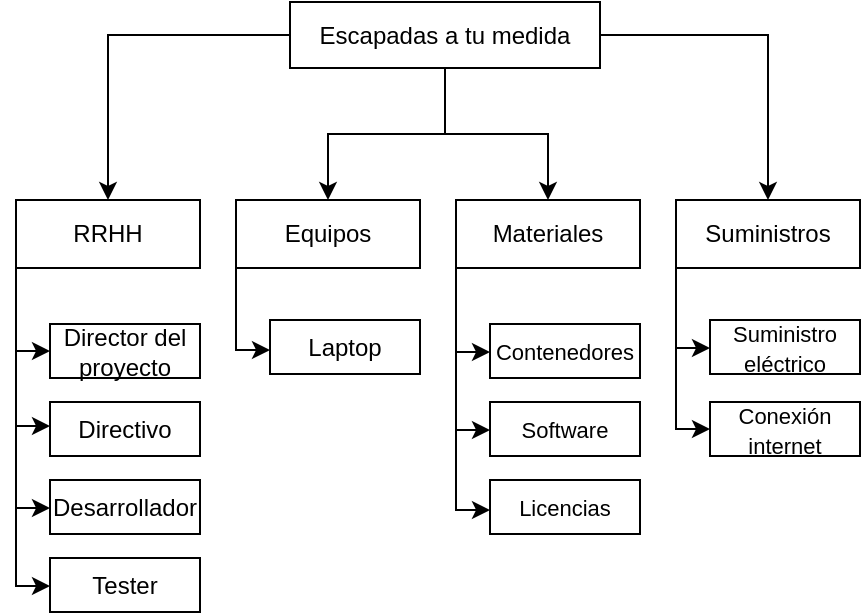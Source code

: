 <mxfile version="24.8.2">
  <diagram name="Página-1" id="r5XhGZxYWtpD0l__VyBy">
    <mxGraphModel grid="0" page="1" gridSize="10" guides="1" tooltips="1" connect="1" arrows="1" fold="1" pageScale="1" pageWidth="827" pageHeight="1169" math="0" shadow="0">
      <root>
        <mxCell id="0" />
        <mxCell id="1" parent="0" />
        <mxCell id="jXdZrEpv5zFHHM0A_ia6-14" style="edgeStyle=orthogonalEdgeStyle;rounded=0;orthogonalLoop=1;jettySize=auto;html=1;" edge="1" parent="1" source="jXdZrEpv5zFHHM0A_ia6-1" target="jXdZrEpv5zFHHM0A_ia6-2">
          <mxGeometry relative="1" as="geometry" />
        </mxCell>
        <mxCell id="jXdZrEpv5zFHHM0A_ia6-15" style="edgeStyle=orthogonalEdgeStyle;rounded=0;orthogonalLoop=1;jettySize=auto;html=1;" edge="1" parent="1" source="jXdZrEpv5zFHHM0A_ia6-1" target="jXdZrEpv5zFHHM0A_ia6-10">
          <mxGeometry relative="1" as="geometry" />
        </mxCell>
        <mxCell id="jXdZrEpv5zFHHM0A_ia6-16" style="edgeStyle=orthogonalEdgeStyle;rounded=0;orthogonalLoop=1;jettySize=auto;html=1;" edge="1" parent="1" source="jXdZrEpv5zFHHM0A_ia6-1" target="jXdZrEpv5zFHHM0A_ia6-11">
          <mxGeometry relative="1" as="geometry" />
        </mxCell>
        <mxCell id="jXdZrEpv5zFHHM0A_ia6-17" style="edgeStyle=orthogonalEdgeStyle;rounded=0;orthogonalLoop=1;jettySize=auto;html=1;" edge="1" parent="1" source="jXdZrEpv5zFHHM0A_ia6-1" target="jXdZrEpv5zFHHM0A_ia6-12">
          <mxGeometry relative="1" as="geometry" />
        </mxCell>
        <mxCell id="jXdZrEpv5zFHHM0A_ia6-1" value="Escapadas a tu medida" style="rounded=0;whiteSpace=wrap;html=1;" vertex="1" parent="1">
          <mxGeometry x="256" y="248" width="155" height="33" as="geometry" />
        </mxCell>
        <mxCell id="jXdZrEpv5zFHHM0A_ia6-21" style="edgeStyle=orthogonalEdgeStyle;rounded=0;orthogonalLoop=1;jettySize=auto;html=1;exitX=0;exitY=1;exitDx=0;exitDy=0;entryX=0;entryY=0.5;entryDx=0;entryDy=0;" edge="1" parent="1" source="jXdZrEpv5zFHHM0A_ia6-2" target="jXdZrEpv5zFHHM0A_ia6-20">
          <mxGeometry relative="1" as="geometry">
            <Array as="points">
              <mxPoint x="119" y="423" />
            </Array>
          </mxGeometry>
        </mxCell>
        <mxCell id="jXdZrEpv5zFHHM0A_ia6-25" style="edgeStyle=orthogonalEdgeStyle;rounded=0;orthogonalLoop=1;jettySize=auto;html=1;exitX=0;exitY=1;exitDx=0;exitDy=0;" edge="1" parent="1" source="jXdZrEpv5zFHHM0A_ia6-2" target="jXdZrEpv5zFHHM0A_ia6-22">
          <mxGeometry relative="1" as="geometry">
            <Array as="points">
              <mxPoint x="119" y="460" />
            </Array>
          </mxGeometry>
        </mxCell>
        <mxCell id="jXdZrEpv5zFHHM0A_ia6-26" style="edgeStyle=orthogonalEdgeStyle;rounded=0;orthogonalLoop=1;jettySize=auto;html=1;exitX=0;exitY=1;exitDx=0;exitDy=0;" edge="1" parent="1" source="jXdZrEpv5zFHHM0A_ia6-2" target="jXdZrEpv5zFHHM0A_ia6-23">
          <mxGeometry relative="1" as="geometry">
            <Array as="points">
              <mxPoint x="119" y="501" />
            </Array>
          </mxGeometry>
        </mxCell>
        <mxCell id="nwjV-LNhlnBEkXLPuUKB-2" style="edgeStyle=orthogonalEdgeStyle;rounded=0;orthogonalLoop=1;jettySize=auto;html=1;exitX=0;exitY=1;exitDx=0;exitDy=0;" edge="1" parent="1" source="jXdZrEpv5zFHHM0A_ia6-2" target="nwjV-LNhlnBEkXLPuUKB-1">
          <mxGeometry relative="1" as="geometry">
            <Array as="points">
              <mxPoint x="119" y="540" />
            </Array>
          </mxGeometry>
        </mxCell>
        <mxCell id="jXdZrEpv5zFHHM0A_ia6-2" value="RRHH" style="rounded=0;whiteSpace=wrap;html=1;" vertex="1" parent="1">
          <mxGeometry x="119" y="347" width="92" height="34" as="geometry" />
        </mxCell>
        <mxCell id="jXdZrEpv5zFHHM0A_ia6-30" style="edgeStyle=orthogonalEdgeStyle;rounded=0;orthogonalLoop=1;jettySize=auto;html=1;exitX=0;exitY=1;exitDx=0;exitDy=0;" edge="1" parent="1" source="jXdZrEpv5zFHHM0A_ia6-10" target="jXdZrEpv5zFHHM0A_ia6-28">
          <mxGeometry relative="1" as="geometry">
            <Array as="points">
              <mxPoint x="229" y="422" />
            </Array>
          </mxGeometry>
        </mxCell>
        <mxCell id="jXdZrEpv5zFHHM0A_ia6-10" value="Equipos" style="rounded=0;whiteSpace=wrap;html=1;" vertex="1" parent="1">
          <mxGeometry x="229" y="347" width="92" height="34" as="geometry" />
        </mxCell>
        <mxCell id="jXdZrEpv5zFHHM0A_ia6-37" style="edgeStyle=orthogonalEdgeStyle;rounded=0;orthogonalLoop=1;jettySize=auto;html=1;exitX=0;exitY=1;exitDx=0;exitDy=0;" edge="1" parent="1" source="jXdZrEpv5zFHHM0A_ia6-11" target="jXdZrEpv5zFHHM0A_ia6-32">
          <mxGeometry relative="1" as="geometry">
            <Array as="points">
              <mxPoint x="339" y="423" />
            </Array>
          </mxGeometry>
        </mxCell>
        <mxCell id="jXdZrEpv5zFHHM0A_ia6-38" style="edgeStyle=orthogonalEdgeStyle;rounded=0;orthogonalLoop=1;jettySize=auto;html=1;" edge="1" parent="1" source="jXdZrEpv5zFHHM0A_ia6-11" target="jXdZrEpv5zFHHM0A_ia6-33">
          <mxGeometry relative="1" as="geometry">
            <Array as="points">
              <mxPoint x="339" y="462" />
            </Array>
          </mxGeometry>
        </mxCell>
        <mxCell id="jXdZrEpv5zFHHM0A_ia6-39" style="edgeStyle=orthogonalEdgeStyle;rounded=0;orthogonalLoop=1;jettySize=auto;html=1;exitX=0;exitY=1;exitDx=0;exitDy=0;" edge="1" parent="1" source="jXdZrEpv5zFHHM0A_ia6-11" target="jXdZrEpv5zFHHM0A_ia6-34">
          <mxGeometry relative="1" as="geometry">
            <Array as="points">
              <mxPoint x="339" y="502" />
            </Array>
          </mxGeometry>
        </mxCell>
        <mxCell id="jXdZrEpv5zFHHM0A_ia6-11" value="Materiales" style="rounded=0;whiteSpace=wrap;html=1;" vertex="1" parent="1">
          <mxGeometry x="339" y="347" width="92" height="34" as="geometry" />
        </mxCell>
        <mxCell id="jXdZrEpv5zFHHM0A_ia6-40" style="edgeStyle=orthogonalEdgeStyle;rounded=0;orthogonalLoop=1;jettySize=auto;html=1;exitX=0;exitY=1;exitDx=0;exitDy=0;" edge="1" parent="1" source="jXdZrEpv5zFHHM0A_ia6-12" target="jXdZrEpv5zFHHM0A_ia6-35">
          <mxGeometry relative="1" as="geometry">
            <Array as="points">
              <mxPoint x="449" y="421" />
            </Array>
          </mxGeometry>
        </mxCell>
        <mxCell id="jXdZrEpv5zFHHM0A_ia6-41" style="edgeStyle=orthogonalEdgeStyle;rounded=0;orthogonalLoop=1;jettySize=auto;html=1;" edge="1" parent="1" source="jXdZrEpv5zFHHM0A_ia6-12" target="jXdZrEpv5zFHHM0A_ia6-36">
          <mxGeometry relative="1" as="geometry">
            <Array as="points">
              <mxPoint x="449" y="460" />
              <mxPoint x="449" y="460" />
            </Array>
          </mxGeometry>
        </mxCell>
        <mxCell id="jXdZrEpv5zFHHM0A_ia6-12" value="Suministros" style="rounded=0;whiteSpace=wrap;html=1;" vertex="1" parent="1">
          <mxGeometry x="449" y="347" width="92" height="34" as="geometry" />
        </mxCell>
        <mxCell id="jXdZrEpv5zFHHM0A_ia6-20" value="Director del proyecto" style="rounded=0;whiteSpace=wrap;html=1;align=center;" vertex="1" parent="1">
          <mxGeometry x="136" y="409" width="75" height="27" as="geometry" />
        </mxCell>
        <mxCell id="jXdZrEpv5zFHHM0A_ia6-22" value="Directivo" style="rounded=0;whiteSpace=wrap;html=1;" vertex="1" parent="1">
          <mxGeometry x="136" y="448" width="75" height="27" as="geometry" />
        </mxCell>
        <mxCell id="jXdZrEpv5zFHHM0A_ia6-23" value="Desarrollador" style="rounded=0;whiteSpace=wrap;html=1;" vertex="1" parent="1">
          <mxGeometry x="136" y="487" width="75" height="27" as="geometry" />
        </mxCell>
        <mxCell id="jXdZrEpv5zFHHM0A_ia6-28" value="Laptop" style="rounded=0;whiteSpace=wrap;html=1;align=center;" vertex="1" parent="1">
          <mxGeometry x="246" y="407" width="75" height="27" as="geometry" />
        </mxCell>
        <mxCell id="jXdZrEpv5zFHHM0A_ia6-32" value="&lt;font style=&quot;font-size: 11px;&quot;&gt;Contenedores&lt;/font&gt;" style="rounded=0;whiteSpace=wrap;html=1;align=center;" vertex="1" parent="1">
          <mxGeometry x="356" y="409" width="75" height="27" as="geometry" />
        </mxCell>
        <mxCell id="jXdZrEpv5zFHHM0A_ia6-33" value="&lt;span style=&quot;font-size: 11px;&quot;&gt;Software&lt;/span&gt;" style="rounded=0;whiteSpace=wrap;html=1;align=center;" vertex="1" parent="1">
          <mxGeometry x="356" y="448" width="75" height="27" as="geometry" />
        </mxCell>
        <mxCell id="jXdZrEpv5zFHHM0A_ia6-34" value="&lt;span style=&quot;font-size: 11px;&quot;&gt;Licencias&lt;/span&gt;" style="rounded=0;whiteSpace=wrap;html=1;align=center;" vertex="1" parent="1">
          <mxGeometry x="356" y="487" width="75" height="27" as="geometry" />
        </mxCell>
        <mxCell id="jXdZrEpv5zFHHM0A_ia6-35" value="&lt;span style=&quot;font-size: 11px;&quot;&gt;Suministro eléctrico&lt;/span&gt;" style="rounded=0;whiteSpace=wrap;html=1;align=center;" vertex="1" parent="1">
          <mxGeometry x="466" y="407" width="75" height="27" as="geometry" />
        </mxCell>
        <mxCell id="jXdZrEpv5zFHHM0A_ia6-36" value="&lt;span style=&quot;font-size: 11px;&quot;&gt;Conexión internet&lt;/span&gt;" style="rounded=0;whiteSpace=wrap;html=1;align=center;" vertex="1" parent="1">
          <mxGeometry x="466" y="448" width="75" height="27" as="geometry" />
        </mxCell>
        <mxCell id="nwjV-LNhlnBEkXLPuUKB-1" value="Tester" style="rounded=0;whiteSpace=wrap;html=1;" vertex="1" parent="1">
          <mxGeometry x="136" y="526" width="75" height="27" as="geometry" />
        </mxCell>
      </root>
    </mxGraphModel>
  </diagram>
</mxfile>
